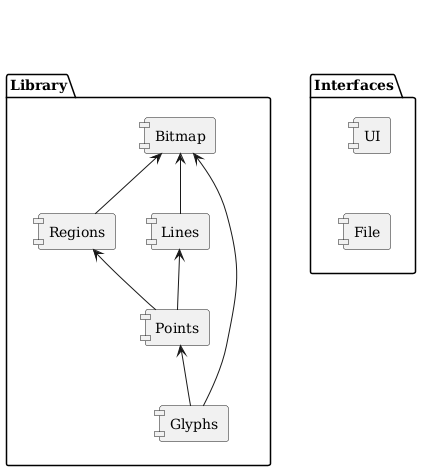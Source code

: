@startuml
skinparam componentStyle uml1
skinparam defaultFontName DejaVu Serif

package "Interfaces" as intf {
    component "UI" as ui
    component "File" as file

    file -u[hidden]- ui
}

package "Library" as lib {
    component "Bitmap" as bmp
    component "Regions" as reg
    component "Lines" as line
    component "Points" as pts
    component "Glyphs" as gly
}

lib -r[hidden]-> intf

line -u-> bmp
reg -u-> bmp
pts -u-> line
gly -u-> pts
gly -u-> bmp
pts -u-> reg


@enduml